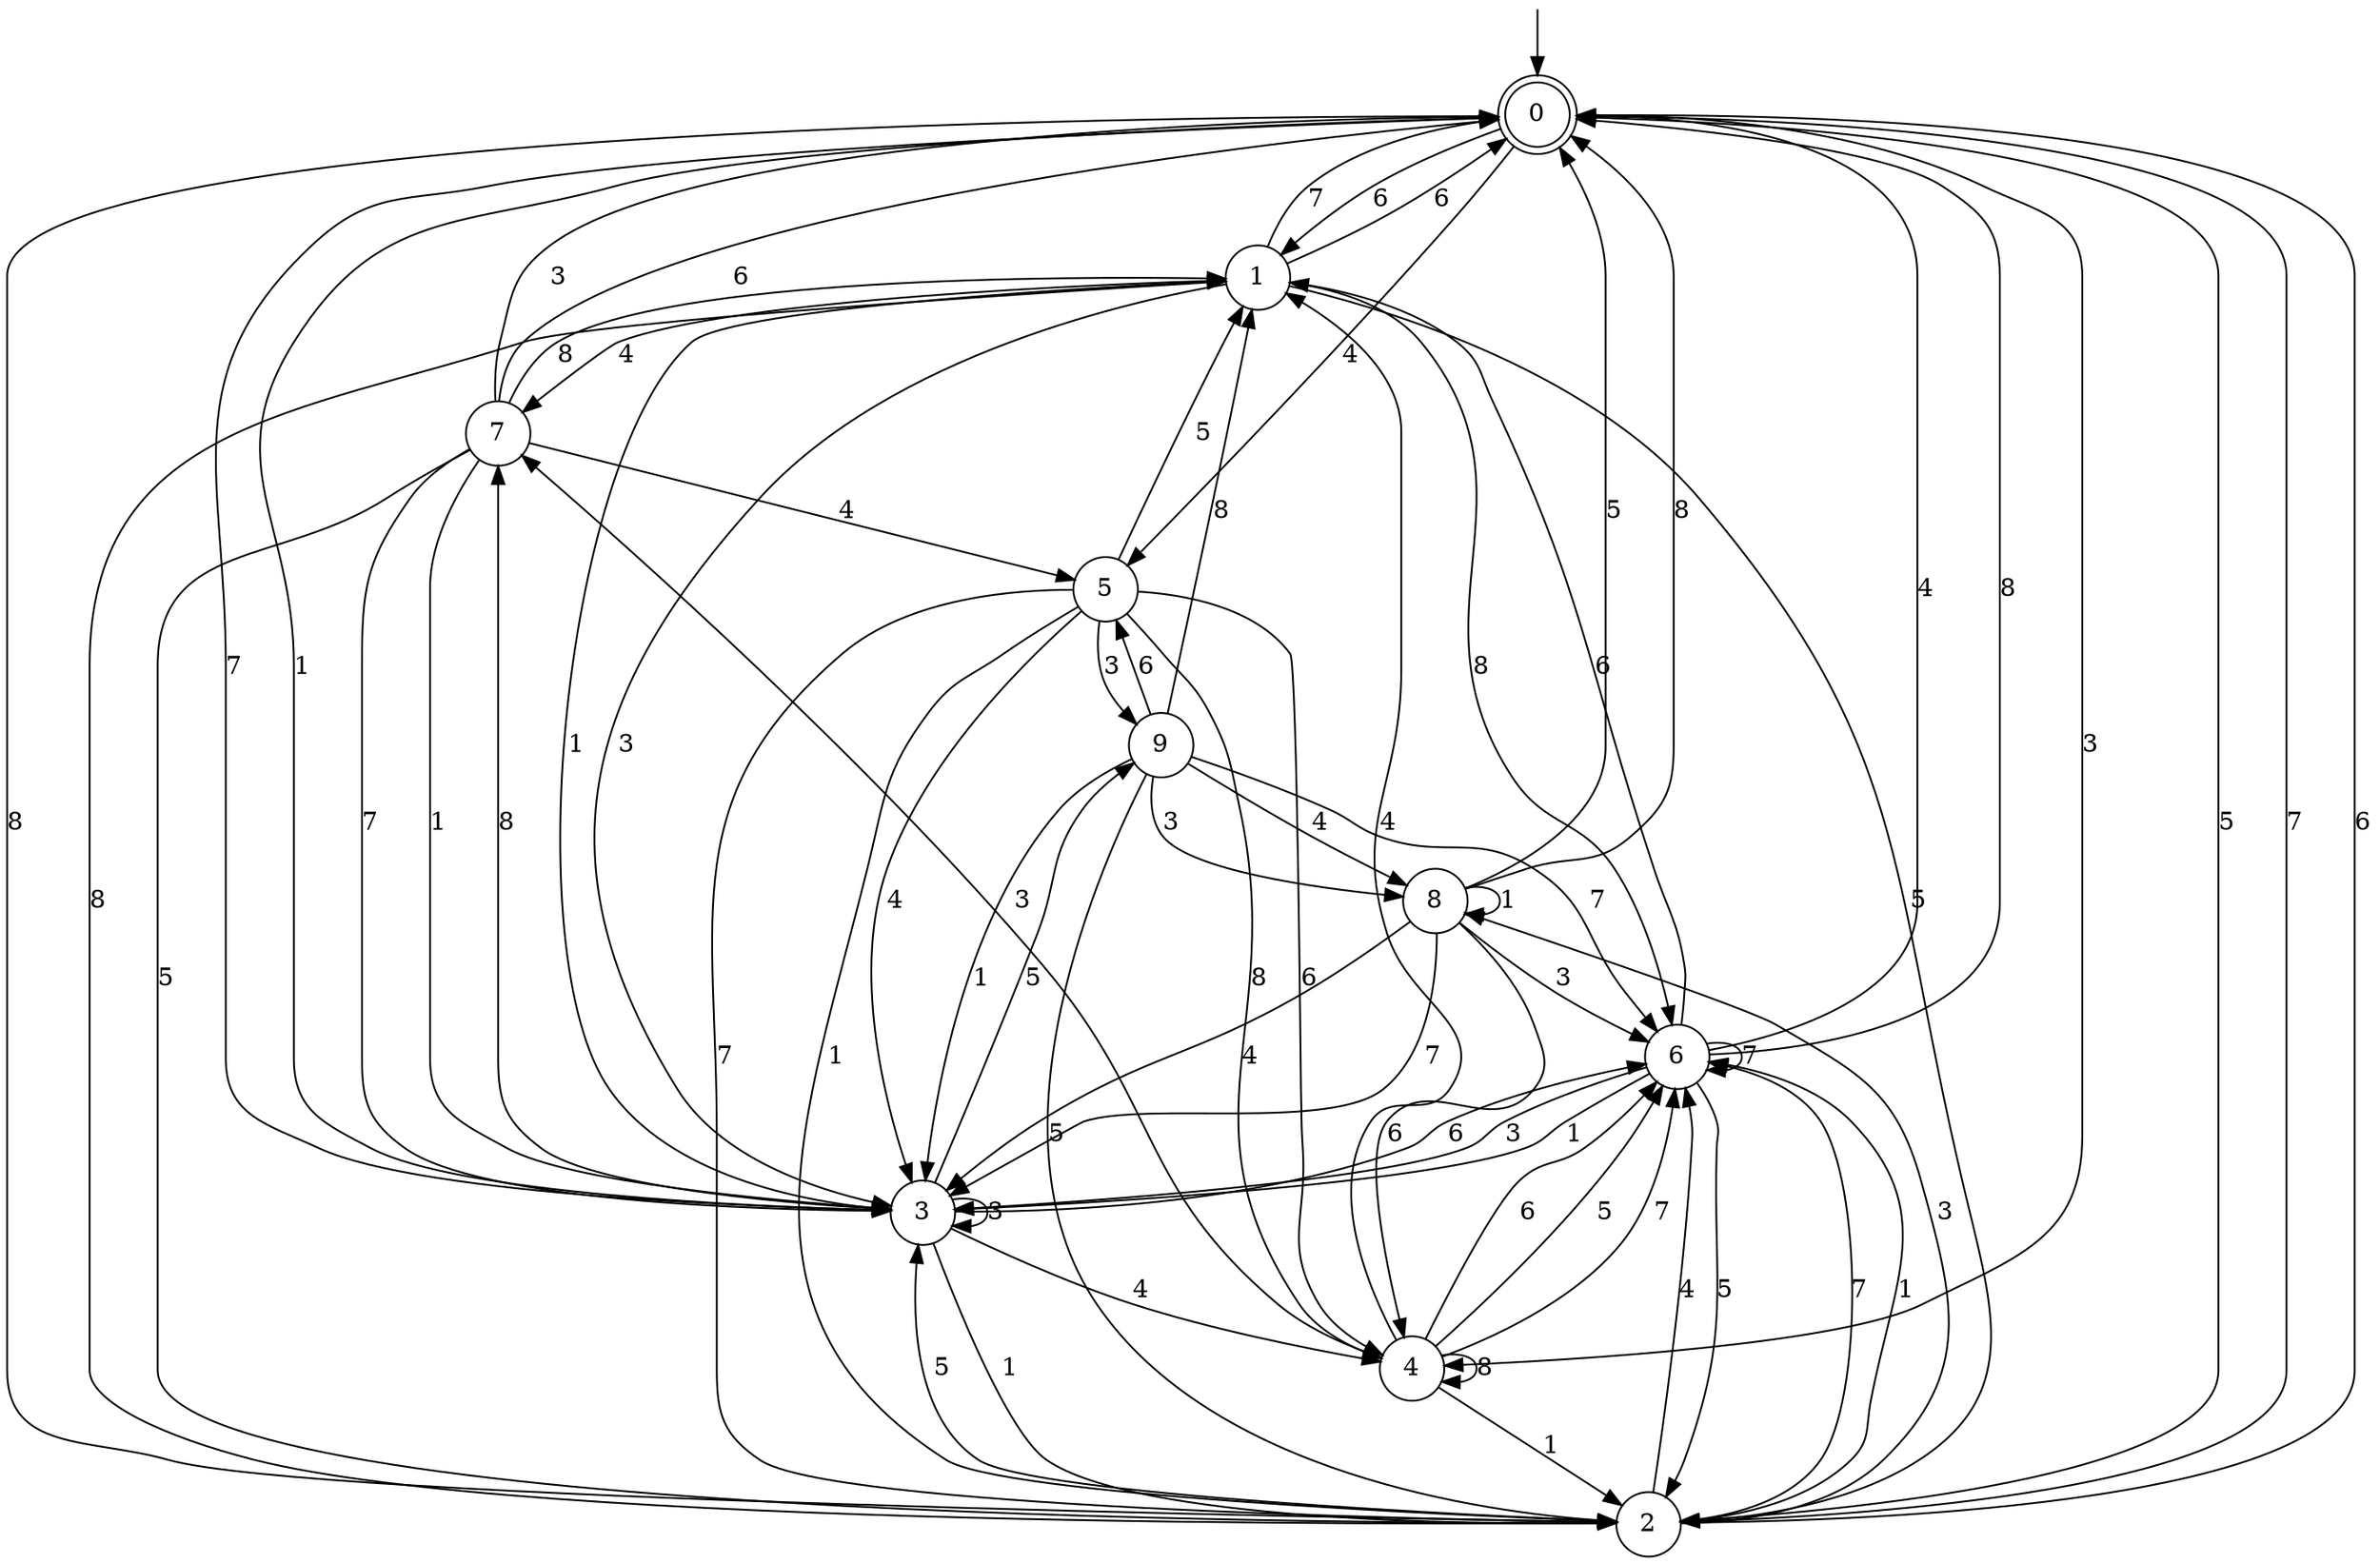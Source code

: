 digraph g {

	s0 [shape="doublecircle" label="0"];
	s1 [shape="circle" label="1"];
	s2 [shape="circle" label="2"];
	s3 [shape="circle" label="3"];
	s4 [shape="circle" label="4"];
	s5 [shape="circle" label="5"];
	s6 [shape="circle" label="6"];
	s7 [shape="circle" label="7"];
	s8 [shape="circle" label="8"];
	s9 [shape="circle" label="9"];
	s0 -> s1 [label="6"];
	s0 -> s2 [label="8"];
	s0 -> s2 [label="5"];
	s0 -> s2 [label="7"];
	s0 -> s3 [label="1"];
	s0 -> s4 [label="3"];
	s0 -> s5 [label="4"];
	s1 -> s0 [label="6"];
	s1 -> s6 [label="8"];
	s1 -> s2 [label="5"];
	s1 -> s0 [label="7"];
	s1 -> s3 [label="1"];
	s1 -> s3 [label="3"];
	s1 -> s7 [label="4"];
	s2 -> s0 [label="6"];
	s2 -> s1 [label="8"];
	s2 -> s3 [label="5"];
	s2 -> s6 [label="7"];
	s2 -> s6 [label="1"];
	s2 -> s8 [label="3"];
	s2 -> s6 [label="4"];
	s3 -> s6 [label="6"];
	s3 -> s7 [label="8"];
	s3 -> s9 [label="5"];
	s3 -> s0 [label="7"];
	s3 -> s2 [label="1"];
	s3 -> s3 [label="3"];
	s3 -> s4 [label="4"];
	s4 -> s6 [label="6"];
	s4 -> s4 [label="8"];
	s4 -> s6 [label="5"];
	s4 -> s6 [label="7"];
	s4 -> s2 [label="1"];
	s4 -> s7 [label="3"];
	s4 -> s1 [label="4"];
	s5 -> s4 [label="6"];
	s5 -> s4 [label="8"];
	s5 -> s1 [label="5"];
	s5 -> s2 [label="7"];
	s5 -> s2 [label="1"];
	s5 -> s9 [label="3"];
	s5 -> s3 [label="4"];
	s6 -> s1 [label="6"];
	s6 -> s0 [label="8"];
	s6 -> s2 [label="5"];
	s6 -> s6 [label="7"];
	s6 -> s3 [label="1"];
	s6 -> s3 [label="3"];
	s6 -> s0 [label="4"];
	s7 -> s0 [label="6"];
	s7 -> s1 [label="8"];
	s7 -> s2 [label="5"];
	s7 -> s3 [label="7"];
	s7 -> s3 [label="1"];
	s7 -> s0 [label="3"];
	s7 -> s5 [label="4"];
	s8 -> s4 [label="6"];
	s8 -> s0 [label="8"];
	s8 -> s0 [label="5"];
	s8 -> s3 [label="7"];
	s8 -> s8 [label="1"];
	s8 -> s6 [label="3"];
	s8 -> s3 [label="4"];
	s9 -> s5 [label="6"];
	s9 -> s1 [label="8"];
	s9 -> s2 [label="5"];
	s9 -> s6 [label="7"];
	s9 -> s3 [label="1"];
	s9 -> s8 [label="3"];
	s9 -> s8 [label="4"];

__start0 [label="" shape="none" width="0" height="0"];
__start0 -> s0;

}
